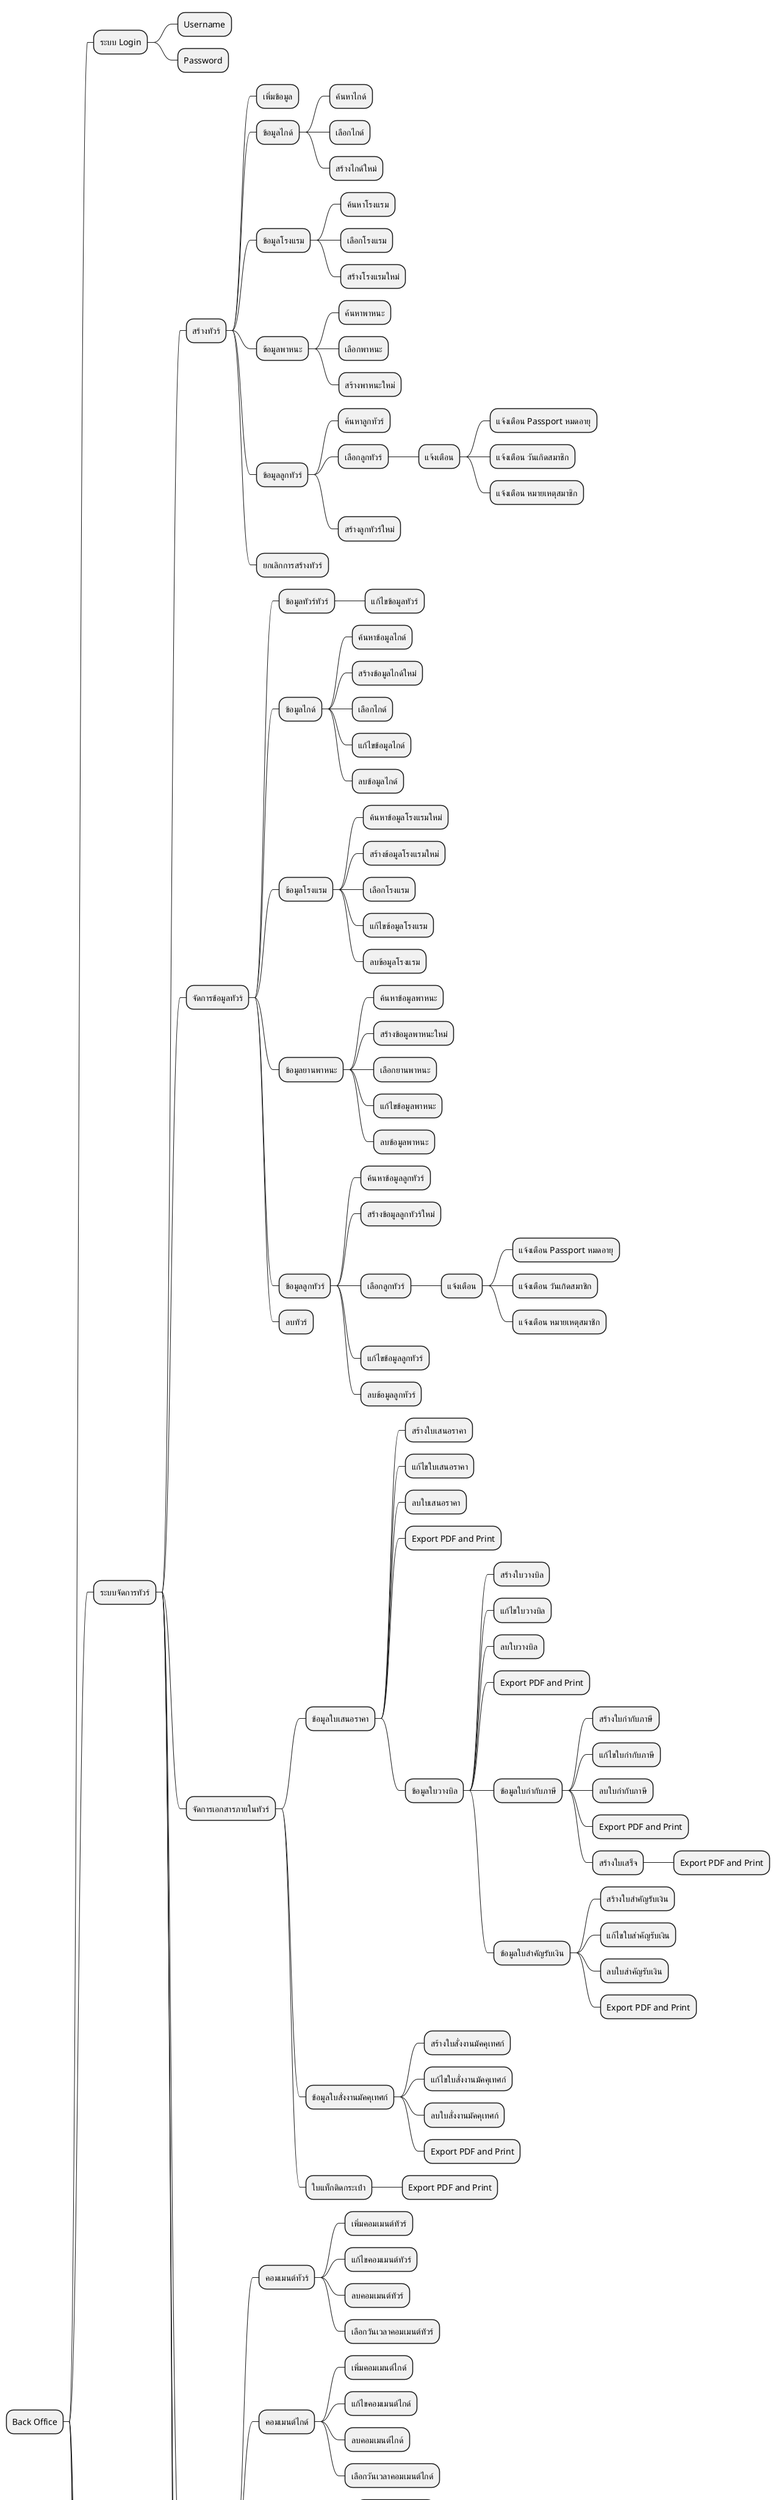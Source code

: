 @startmindmap
* Back Office

** ระบบ Login
*** Username
*** Password
** ระบบจัดการทัวร์
*** สร้างทัวร์
**** เพิ่มข้อมูล
**** ข้อมูลไกด์
***** ค้นหาไกด์
***** เลือกไกด์
***** สร้างไกด์ใหม่
**** ข้อมูลโรงแรม
***** ค้นหาโรงแรม
***** เลือกโรงแรม
***** สร้างโรงแรมใหม่
**** ข้อมูลพาหนะ
***** ค้นหาพาหนะ
***** เลือกพาหนะ
***** สร้างพาหนะใหม่
**** ข้อมูลลูกทัวร์
***** ค้นหาลูกทัวร์
***** เลือกลูกทัวร์
****** แจ้งเตือน
******* แจ้งเตือน Passport หมดอายุ
******* แจ้งเตือน วันเกิดสมาชิก
******* แจ้งเตือน หมายเหตุสมาชิก
***** สร้างลูกทัวร์ใหม่
**** ยกเลิกการสร้างทัวร์
' **** ยกเลิกการสร้างทัวร์
*** จัดการข้อมูลทัวร์
**** ข้อมูลทัวร์ทัวร์
***** แก้ไขข้อมูลทัวร์
**** ข้อมูลไกด์
***** ค้นหาข้อมูลไกด์
***** สร้างข้อมูลไกด์ใหม่
***** เลือกไกด์
***** แก้ไขข้อมูลไกด์
***** ลบข้อมูลไกด์
**** ข้อมูลโรงแรม
***** ค้นหาข้อมูลโรงแรมใหม่
***** สร้างข้อมูลโรงแรมใหม่
***** เลือกโรงแรม
***** แก้ไขข้อมูลโรงแรม
***** ลบข้อมูลโรงแรม
**** ข้อมูลยานพาหนะ
***** ค้นหาข้อมูลพาหนะ
***** สร้างข้อมูลพาหนะใหม่
***** เลือกยานพาหนะ
***** แก้ไขข้อมูลพาหนะ
***** ลบข้อมูลพาหนะ
**** ข้อมูลลูกทัวร์
***** ค้นหาข้อมูลลูกทัวร์
***** สร้างข้อมูลลูกทัวร์ใหม่
***** เลือกลูกทัวร์
****** แจ้งเตือน
******* แจ้งเตือน Passport หมดอายุ
******* แจ้งเตือน วันเกิดสมาชิก
******* แจ้งเตือน หมายเหตุสมาชิก
***** แก้ไขข้อมูลลูกทัวร์
***** ลบข้อมูลลูกทัวร์
**** ลบทัวร์
*** จัดการเอกสารภายในทัวร์
**** ข้อมูลใบเสนอราคา
***** สร้างใบเสนอราคา
***** แก้ไขใบเสนอราคา
***** ลบใบเสนอราคา
***** Export PDF and Print
***** ข้อมูลใบวางบิล
****** สร้างใบวางบิล
****** แก้ไขใบวางบิล
****** ลบใบวางบิล
****** Export PDF and Print
****** ข้อมูลใบกำกับภาษี
******* สร้างใบกำกับภาษี
******* แก้ไขใบกำกับภาษี
******* ลบใบกำกับภาษี
******* Export PDF and Print
******* สร้างใบเสร็จ
******** Export PDF and Print
****** ข้อมูลใบสำคัญรับเงิน
******* สร้างใบสำคัญรับเงิน
******* แก้ไขใบสำคัญรับเงิน
******* ลบใบสำคัญรับเงิน
******* Export PDF and Print
**** ข้อมูลใบสั่งงานมัคคุเทศก์
***** สร้างใบสั่งงานมัคคุเทศก์
***** แก้ไขใบสั่งงานมัคคุเทศก์
***** ลบใบสั่งงานมัคคุเทศก์
***** Export PDF and Print
**** ใบแท็กติดกระเป๋า
***** Export PDF and Print
*** คอมเมนต์
**** คอมเมนต์ทัวร์
***** เพิ่มคอมเมนต์ทัวร์
***** แก้ไขคอมเมนต์ทัวร์
***** ลบคอมเมนต์ทัวร์
***** เลือกวันเวลาคอมเมนต์ทัวร์
**** คอมเมนต์ไกด์
***** เพิ่มคอมเมนต์ไกด์
***** แก้ไขคอมเมนต์ไกด์
***** ลบคอมเมนต์ไกด์
***** เลือกวันเวลาคอมเมนต์ไกด์
**** คอมเมนต์โรงแรม
***** เพิ่มคอมเมนต์โรงแรม
***** แก้ไขคอมเมนต์โรงแรม
***** ลบคอมเมนต์โรงแรม
***** เลือกวันเวลาคอมเมนต์โรงแรม
**** คอมเมนต์สมาชิก
***** เพิ่มคอมเมนต์สมาชิก
***** แก้ไขคอมเมนต์สมาชิก
***** ลบคอมเมนต์สมาชิก
***** เลือกวันเวลาคอมเมนต์สมาชิก
**** คอมเมนต์ยานพาหนะ
***** เพิ่มคอมเมนต์ยานพาหนะ
***** แก้ไขคอมเมนต์ยานพาหนะ
***** ลบคอมเมนต์ยานพาหนะ
***** เลือกวันเวลาคอมเมนต์ยานพาหนะ
*** แจ้งเตือน
**** แจ้งเตือน Passport ลูกทัวร์หมดอายุ (ไม่มั่นใจ*)
*** Export ข้อมูลทัวร์เป็น PDF และ Print
*** สถานะทัวร์
**** สถานะกำลังรอ
**** สถานะพร้อม
**** สถานะจบทริป
** จัดการข้อมูลในระบบ
*** ข้อมูลพนักงาน
**** ค้นหาข้อมูลพนักงาน
**** เพิ่มข้อมูลพนักงาน
**** แก้ไขข้อมูลพนักงาน
**** ลบข้อมูลพนักงาน
**** ระดับพนักงาน
***** ระดับหนึ่ง
****** สิทธิ์สร้างแอคเคาท์ใหม่
****** สิทธิ์อนุมัติใบ 1 2 3 ฯ
****** สิทธิ์ในการทำสิ่งต่าง ๆ
***** ระดับสอง
***** ระดับสาม
***** ระดับสี่
***** ระดับห้า
*** ข้อมูลไกด์
**** ค้นหาข้อมูลไกด์
**** เพิ่มข้อมูลไกด์
**** แก้ไขข้อมูลไกด์
**** ลบข้อมูลไกด์
**** คอมเมนต์ข้อมูลไกด์
***** เพิ่มคอมเมนต์ข้อมูลไกด์
***** แก้ไขคอมเมนต์ข้อมูลไกด์
***** ลบคอมเมนต์ข้อมูลไกด์
*** ข้อมูลโรงแรม
**** ค้นหาข้อมูลโรงแรม
**** เพิ่มข้อมูลโรงแรม
**** แก้ไขข้อมูลโรงแรม
**** ลบข้อมูลโรงแรม
**** คอมเมนต์ข้อมูลโรงแรม
***** เพิ่มคอมเมนต์ข้อมูลโรงแรม
***** แก้ไขคอมเมนต์ข้อมูลโรงแรม
***** ลบคอมเมนต์ข้อมูลโรงแรม
*** ข้อมูลพาหนะ
**** ค้นหาข้อมูลพาหนะ
**** เพิ่มข้อมูลพาหนะ
**** แก้ไขข้อมูลพาหนะ
**** ลบข้อมูลพาหนะ
**** คอมเมนต์ข้อมูลพาหนะ
***** เพิ่มคอมเมนต์ข้อมูลพาหนะ
***** แก้ไขคอมเมนต์ข้อมูลพาหนะ
***** ลบคอมเมนต์ข้อมูลพาหนะ
*** ข้อมูลลูกทัวร์
**** ค้นหาข้อมูลลูกทัวร์
**** เพิ่มข้อมูลลูกทัวร์
**** แก้ไขข้อมูลลูกทัวร์
**** ลบข้อมูลลูกทัวร์
**** คอมเมนต์ข้อมูลลูกทัวร์
***** เพิ่มคอมเมนต์ข้อมูลลูกทัวร์
***** แก้ไขคอมเมนต์ข้อมูลลูกทัวร์
***** ลบคอมเมนต์ข้อมูลลูกทัวร์

** การเงินของบริษัท
*** ข้อมูลใบเบิกค่าใช้จ่าย
**** สร้างใบเบิกเงินสดย่อย
**** แก้ไขใบเบิกเงินสดย่อย
**** ลบใบเบิกเงินสดย่อย
**** Print and export to PDF
**** ข้อมูลใบเคลียร์
***** สร้างใบเคลียร์เงินสด
***** แก้ไขใบเคลียร์เงินสด
***** ลบใบเคลียร์เงินสด
***** Print and export to PDF

** รายงานรายรับรายจ่าย
*** ค้นหารายงานรายรับรายจ่าย
*** แสดงรายงานรายรับรายจ่ายแบบรายวัน
*** แสดงรายงานรายรับรายจ่ายแบบรายรายเดือน
*** แสดงรายงานรายรับรายจ่ายแบบรายปี
*** แสดงรายงานรายรับรายจ่ายแบบรายเดือนแบบวัน
*** Export to Excel
@endmindmap